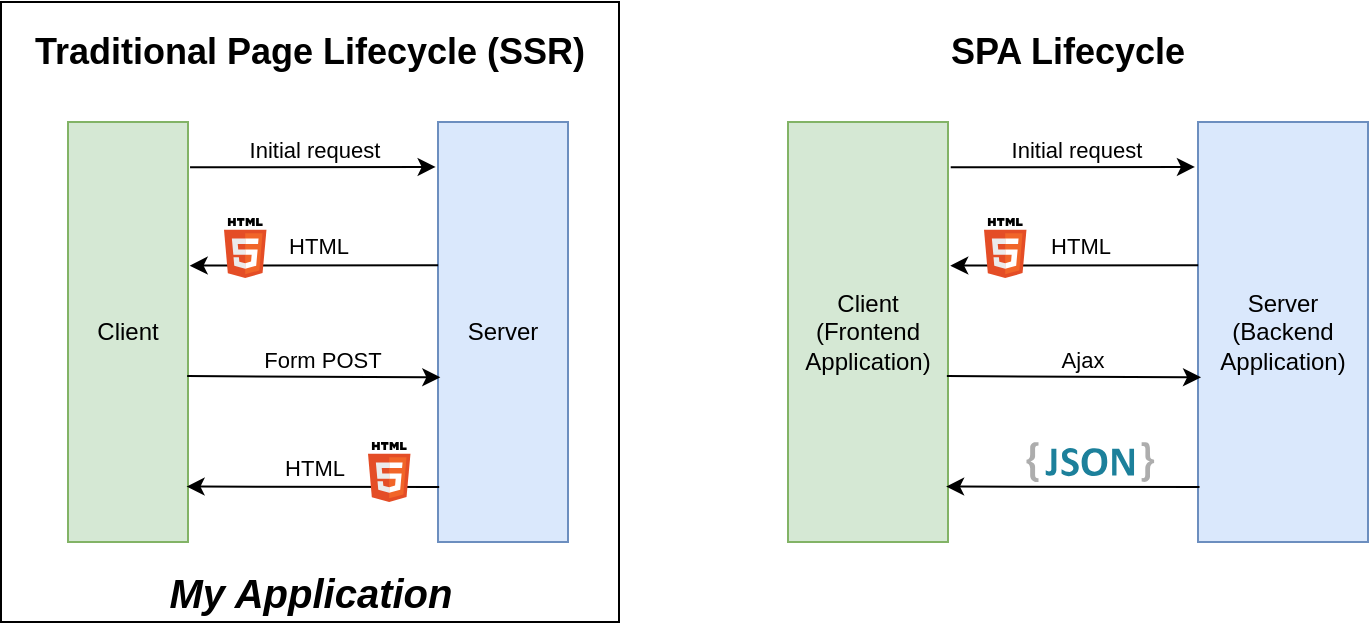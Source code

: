 <mxfile version="22.1.16" type="device">
  <diagram id="9ldKTxmY-Ua51N416hgn" name="Page-1">
    <mxGraphModel dx="1084" dy="1184" grid="1" gridSize="10" guides="1" tooltips="1" connect="1" arrows="1" fold="1" page="1" pageScale="1" pageWidth="850" pageHeight="1100" math="0" shadow="0">
      <root>
        <mxCell id="0" />
        <mxCell id="1" parent="0" />
        <mxCell id="aFY7QPtMBsY-HTIfKVIK-1" value="My Application" style="rounded=0;whiteSpace=wrap;html=1;verticalAlign=bottom;fontSize=20;fontStyle=3" vertex="1" parent="1">
          <mxGeometry x="156.5" y="90" width="309" height="310" as="geometry" />
        </mxCell>
        <mxCell id="1kCPxxEV0PyBV-y33uGy-1" value="Client" style="rounded=0;whiteSpace=wrap;html=1;fillColor=#d5e8d4;strokeColor=#82b366;" parent="1" vertex="1">
          <mxGeometry x="190" y="150" width="60" height="210" as="geometry" />
        </mxCell>
        <mxCell id="1kCPxxEV0PyBV-y33uGy-2" value="Server" style="rounded=0;whiteSpace=wrap;html=1;fillColor=#dae8fc;strokeColor=#6c8ebf;" parent="1" vertex="1">
          <mxGeometry x="375" y="150" width="65" height="210" as="geometry" />
        </mxCell>
        <mxCell id="1kCPxxEV0PyBV-y33uGy-4" value="" style="endArrow=classic;html=1;rounded=0;exitX=1.017;exitY=0.108;exitDx=0;exitDy=0;exitPerimeter=0;entryX=-0.018;entryY=0.107;entryDx=0;entryDy=0;entryPerimeter=0;" parent="1" source="1kCPxxEV0PyBV-y33uGy-1" target="1kCPxxEV0PyBV-y33uGy-2" edge="1">
          <mxGeometry width="50" height="50" relative="1" as="geometry">
            <mxPoint x="240.42" y="171.93" as="sourcePoint" />
            <mxPoint x="375" y="171.93" as="targetPoint" />
          </mxGeometry>
        </mxCell>
        <mxCell id="1kCPxxEV0PyBV-y33uGy-8" value="Initial request" style="edgeLabel;html=1;align=center;verticalAlign=bottom;resizable=0;points=[];" parent="1kCPxxEV0PyBV-y33uGy-4" vertex="1" connectable="0">
          <mxGeometry x="0.16" relative="1" as="geometry">
            <mxPoint x="-9" as="offset" />
          </mxGeometry>
        </mxCell>
        <mxCell id="1kCPxxEV0PyBV-y33uGy-5" value="" style="endArrow=classic;html=1;rounded=0;entryX=1.014;entryY=0.342;entryDx=0;entryDy=0;entryPerimeter=0;exitX=0.001;exitY=0.341;exitDx=0;exitDy=0;exitPerimeter=0;verticalAlign=middle;" parent="1" source="1kCPxxEV0PyBV-y33uGy-2" target="1kCPxxEV0PyBV-y33uGy-1" edge="1">
          <mxGeometry width="50" height="50" relative="1" as="geometry">
            <mxPoint x="241.325" y="250.66" as="sourcePoint" />
            <mxPoint x="375.725" y="250.66" as="targetPoint" />
          </mxGeometry>
        </mxCell>
        <mxCell id="1kCPxxEV0PyBV-y33uGy-9" value="HTML" style="edgeLabel;html=1;align=center;verticalAlign=bottom;resizable=0;points=[];" parent="1kCPxxEV0PyBV-y33uGy-5" vertex="1" connectable="0">
          <mxGeometry x="0.108" y="-1" relative="1" as="geometry">
            <mxPoint x="9" as="offset" />
          </mxGeometry>
        </mxCell>
        <mxCell id="1kCPxxEV0PyBV-y33uGy-6" value="" style="endArrow=classic;html=1;rounded=0;exitX=0.993;exitY=0.605;exitDx=0;exitDy=0;exitPerimeter=0;entryX=0.018;entryY=0.608;entryDx=0;entryDy=0;entryPerimeter=0;verticalAlign=bottom;" parent="1" source="1kCPxxEV0PyBV-y33uGy-1" target="1kCPxxEV0PyBV-y33uGy-2" edge="1">
          <mxGeometry width="50" height="50" relative="1" as="geometry">
            <mxPoint x="241.68" y="277.49" as="sourcePoint" />
            <mxPoint x="373.115" y="277.91" as="targetPoint" />
          </mxGeometry>
        </mxCell>
        <mxCell id="1kCPxxEV0PyBV-y33uGy-10" value="Form POST" style="edgeLabel;html=1;align=center;verticalAlign=bottom;resizable=0;points=[];" parent="1kCPxxEV0PyBV-y33uGy-6" vertex="1" connectable="0">
          <mxGeometry x="-0.145" relative="1" as="geometry">
            <mxPoint x="13" as="offset" />
          </mxGeometry>
        </mxCell>
        <mxCell id="1kCPxxEV0PyBV-y33uGy-7" value="HTML" style="endArrow=classic;html=1;rounded=0;exitX=0.009;exitY=0.869;exitDx=0;exitDy=0;exitPerimeter=0;verticalAlign=bottom;entryX=0.988;entryY=0.868;entryDx=0;entryDy=0;entryPerimeter=0;" parent="1" source="1kCPxxEV0PyBV-y33uGy-2" target="1kCPxxEV0PyBV-y33uGy-1" edge="1">
          <mxGeometry width="50" height="50" relative="1" as="geometry">
            <mxPoint x="375.325" y="332.72" as="sourcePoint" />
            <mxPoint x="240" y="330" as="targetPoint" />
          </mxGeometry>
        </mxCell>
        <mxCell id="1kCPxxEV0PyBV-y33uGy-12" value="Traditional Page Lifecycle (SSR)" style="text;html=1;strokeColor=none;fillColor=none;align=center;verticalAlign=middle;whiteSpace=wrap;rounded=0;fontStyle=1;fontSize=18;" parent="1" vertex="1">
          <mxGeometry x="171" y="100" width="280" height="30" as="geometry" />
        </mxCell>
        <mxCell id="1kCPxxEV0PyBV-y33uGy-15" value="" style="dashed=0;outlineConnect=0;html=1;align=center;labelPosition=center;verticalLabelPosition=bottom;verticalAlign=top;shape=mxgraph.weblogos.html5;fontSize=18;" parent="1" vertex="1">
          <mxGeometry x="268" y="198" width="21.24" height="30" as="geometry" />
        </mxCell>
        <mxCell id="1kCPxxEV0PyBV-y33uGy-18" value="" style="dashed=0;outlineConnect=0;html=1;align=center;labelPosition=center;verticalLabelPosition=bottom;verticalAlign=top;shape=mxgraph.weblogos.html5;fontSize=18;" parent="1" vertex="1">
          <mxGeometry x="340" y="310" width="21.24" height="30" as="geometry" />
        </mxCell>
        <mxCell id="1kCPxxEV0PyBV-y33uGy-20" value="Client (Frontend Application)" style="rounded=0;whiteSpace=wrap;html=1;fillColor=#d5e8d4;strokeColor=#82b366;" parent="1" vertex="1">
          <mxGeometry x="550" y="150" width="80" height="210" as="geometry" />
        </mxCell>
        <mxCell id="1kCPxxEV0PyBV-y33uGy-21" value="Server&lt;br&gt;(Backend Application)" style="rounded=0;whiteSpace=wrap;html=1;fillColor=#dae8fc;strokeColor=#6c8ebf;" parent="1" vertex="1">
          <mxGeometry x="755" y="150" width="85" height="210" as="geometry" />
        </mxCell>
        <mxCell id="1kCPxxEV0PyBV-y33uGy-22" value="" style="endArrow=classic;html=1;rounded=0;exitX=1.017;exitY=0.108;exitDx=0;exitDy=0;exitPerimeter=0;entryX=-0.018;entryY=0.107;entryDx=0;entryDy=0;entryPerimeter=0;" parent="1" source="1kCPxxEV0PyBV-y33uGy-20" target="1kCPxxEV0PyBV-y33uGy-21" edge="1">
          <mxGeometry width="50" height="50" relative="1" as="geometry">
            <mxPoint x="620.42" y="171.93" as="sourcePoint" />
            <mxPoint x="755" y="171.93" as="targetPoint" />
          </mxGeometry>
        </mxCell>
        <mxCell id="1kCPxxEV0PyBV-y33uGy-23" value="Initial request" style="edgeLabel;html=1;align=center;verticalAlign=bottom;resizable=0;points=[];" parent="1kCPxxEV0PyBV-y33uGy-22" vertex="1" connectable="0">
          <mxGeometry x="0.16" relative="1" as="geometry">
            <mxPoint x="-9" as="offset" />
          </mxGeometry>
        </mxCell>
        <mxCell id="1kCPxxEV0PyBV-y33uGy-24" value="" style="endArrow=classic;html=1;rounded=0;entryX=1.014;entryY=0.342;entryDx=0;entryDy=0;entryPerimeter=0;exitX=0.001;exitY=0.341;exitDx=0;exitDy=0;exitPerimeter=0;verticalAlign=middle;" parent="1" source="1kCPxxEV0PyBV-y33uGy-21" target="1kCPxxEV0PyBV-y33uGy-20" edge="1">
          <mxGeometry width="50" height="50" relative="1" as="geometry">
            <mxPoint x="621.325" y="250.66" as="sourcePoint" />
            <mxPoint x="755.725" y="250.66" as="targetPoint" />
          </mxGeometry>
        </mxCell>
        <mxCell id="1kCPxxEV0PyBV-y33uGy-25" value="HTML" style="edgeLabel;html=1;align=center;verticalAlign=bottom;resizable=0;points=[];" parent="1kCPxxEV0PyBV-y33uGy-24" vertex="1" connectable="0">
          <mxGeometry x="0.108" y="-1" relative="1" as="geometry">
            <mxPoint x="9" as="offset" />
          </mxGeometry>
        </mxCell>
        <mxCell id="1kCPxxEV0PyBV-y33uGy-26" value="" style="endArrow=classic;html=1;rounded=0;exitX=0.993;exitY=0.605;exitDx=0;exitDy=0;exitPerimeter=0;entryX=0.018;entryY=0.608;entryDx=0;entryDy=0;entryPerimeter=0;verticalAlign=bottom;" parent="1" source="1kCPxxEV0PyBV-y33uGy-20" target="1kCPxxEV0PyBV-y33uGy-21" edge="1">
          <mxGeometry width="50" height="50" relative="1" as="geometry">
            <mxPoint x="621.68" y="277.49" as="sourcePoint" />
            <mxPoint x="753.115" y="277.91" as="targetPoint" />
          </mxGeometry>
        </mxCell>
        <mxCell id="1kCPxxEV0PyBV-y33uGy-27" value="Ajax" style="edgeLabel;html=1;align=center;verticalAlign=bottom;resizable=0;points=[];" parent="1kCPxxEV0PyBV-y33uGy-26" vertex="1" connectable="0">
          <mxGeometry x="-0.145" relative="1" as="geometry">
            <mxPoint x="13" as="offset" />
          </mxGeometry>
        </mxCell>
        <mxCell id="1kCPxxEV0PyBV-y33uGy-28" value="" style="endArrow=classic;html=1;rounded=0;exitX=0.009;exitY=0.869;exitDx=0;exitDy=0;exitPerimeter=0;verticalAlign=bottom;entryX=0.988;entryY=0.868;entryDx=0;entryDy=0;entryPerimeter=0;" parent="1" source="1kCPxxEV0PyBV-y33uGy-21" target="1kCPxxEV0PyBV-y33uGy-20" edge="1">
          <mxGeometry x="-0.119" y="-12" width="50" height="50" relative="1" as="geometry">
            <mxPoint x="755.325" y="332.72" as="sourcePoint" />
            <mxPoint x="620" y="330" as="targetPoint" />
            <mxPoint as="offset" />
          </mxGeometry>
        </mxCell>
        <mxCell id="1kCPxxEV0PyBV-y33uGy-29" value="SPA Lifecycle" style="text;html=1;strokeColor=none;fillColor=none;align=center;verticalAlign=middle;whiteSpace=wrap;rounded=0;fontStyle=1;fontSize=18;" parent="1" vertex="1">
          <mxGeometry x="570" y="100" width="240" height="30" as="geometry" />
        </mxCell>
        <mxCell id="1kCPxxEV0PyBV-y33uGy-30" value="" style="dashed=0;outlineConnect=0;html=1;align=center;labelPosition=center;verticalLabelPosition=bottom;verticalAlign=top;shape=mxgraph.weblogos.html5;fontSize=18;" parent="1" vertex="1">
          <mxGeometry x="648" y="198" width="21.24" height="30" as="geometry" />
        </mxCell>
        <mxCell id="1kCPxxEV0PyBV-y33uGy-32" value="" style="dashed=0;outlineConnect=0;html=1;align=center;labelPosition=center;verticalLabelPosition=bottom;verticalAlign=top;shape=mxgraph.weblogos.json_2;fontSize=18;" parent="1" vertex="1">
          <mxGeometry x="669.24" y="310" width="63.81" height="20" as="geometry" />
        </mxCell>
      </root>
    </mxGraphModel>
  </diagram>
</mxfile>
